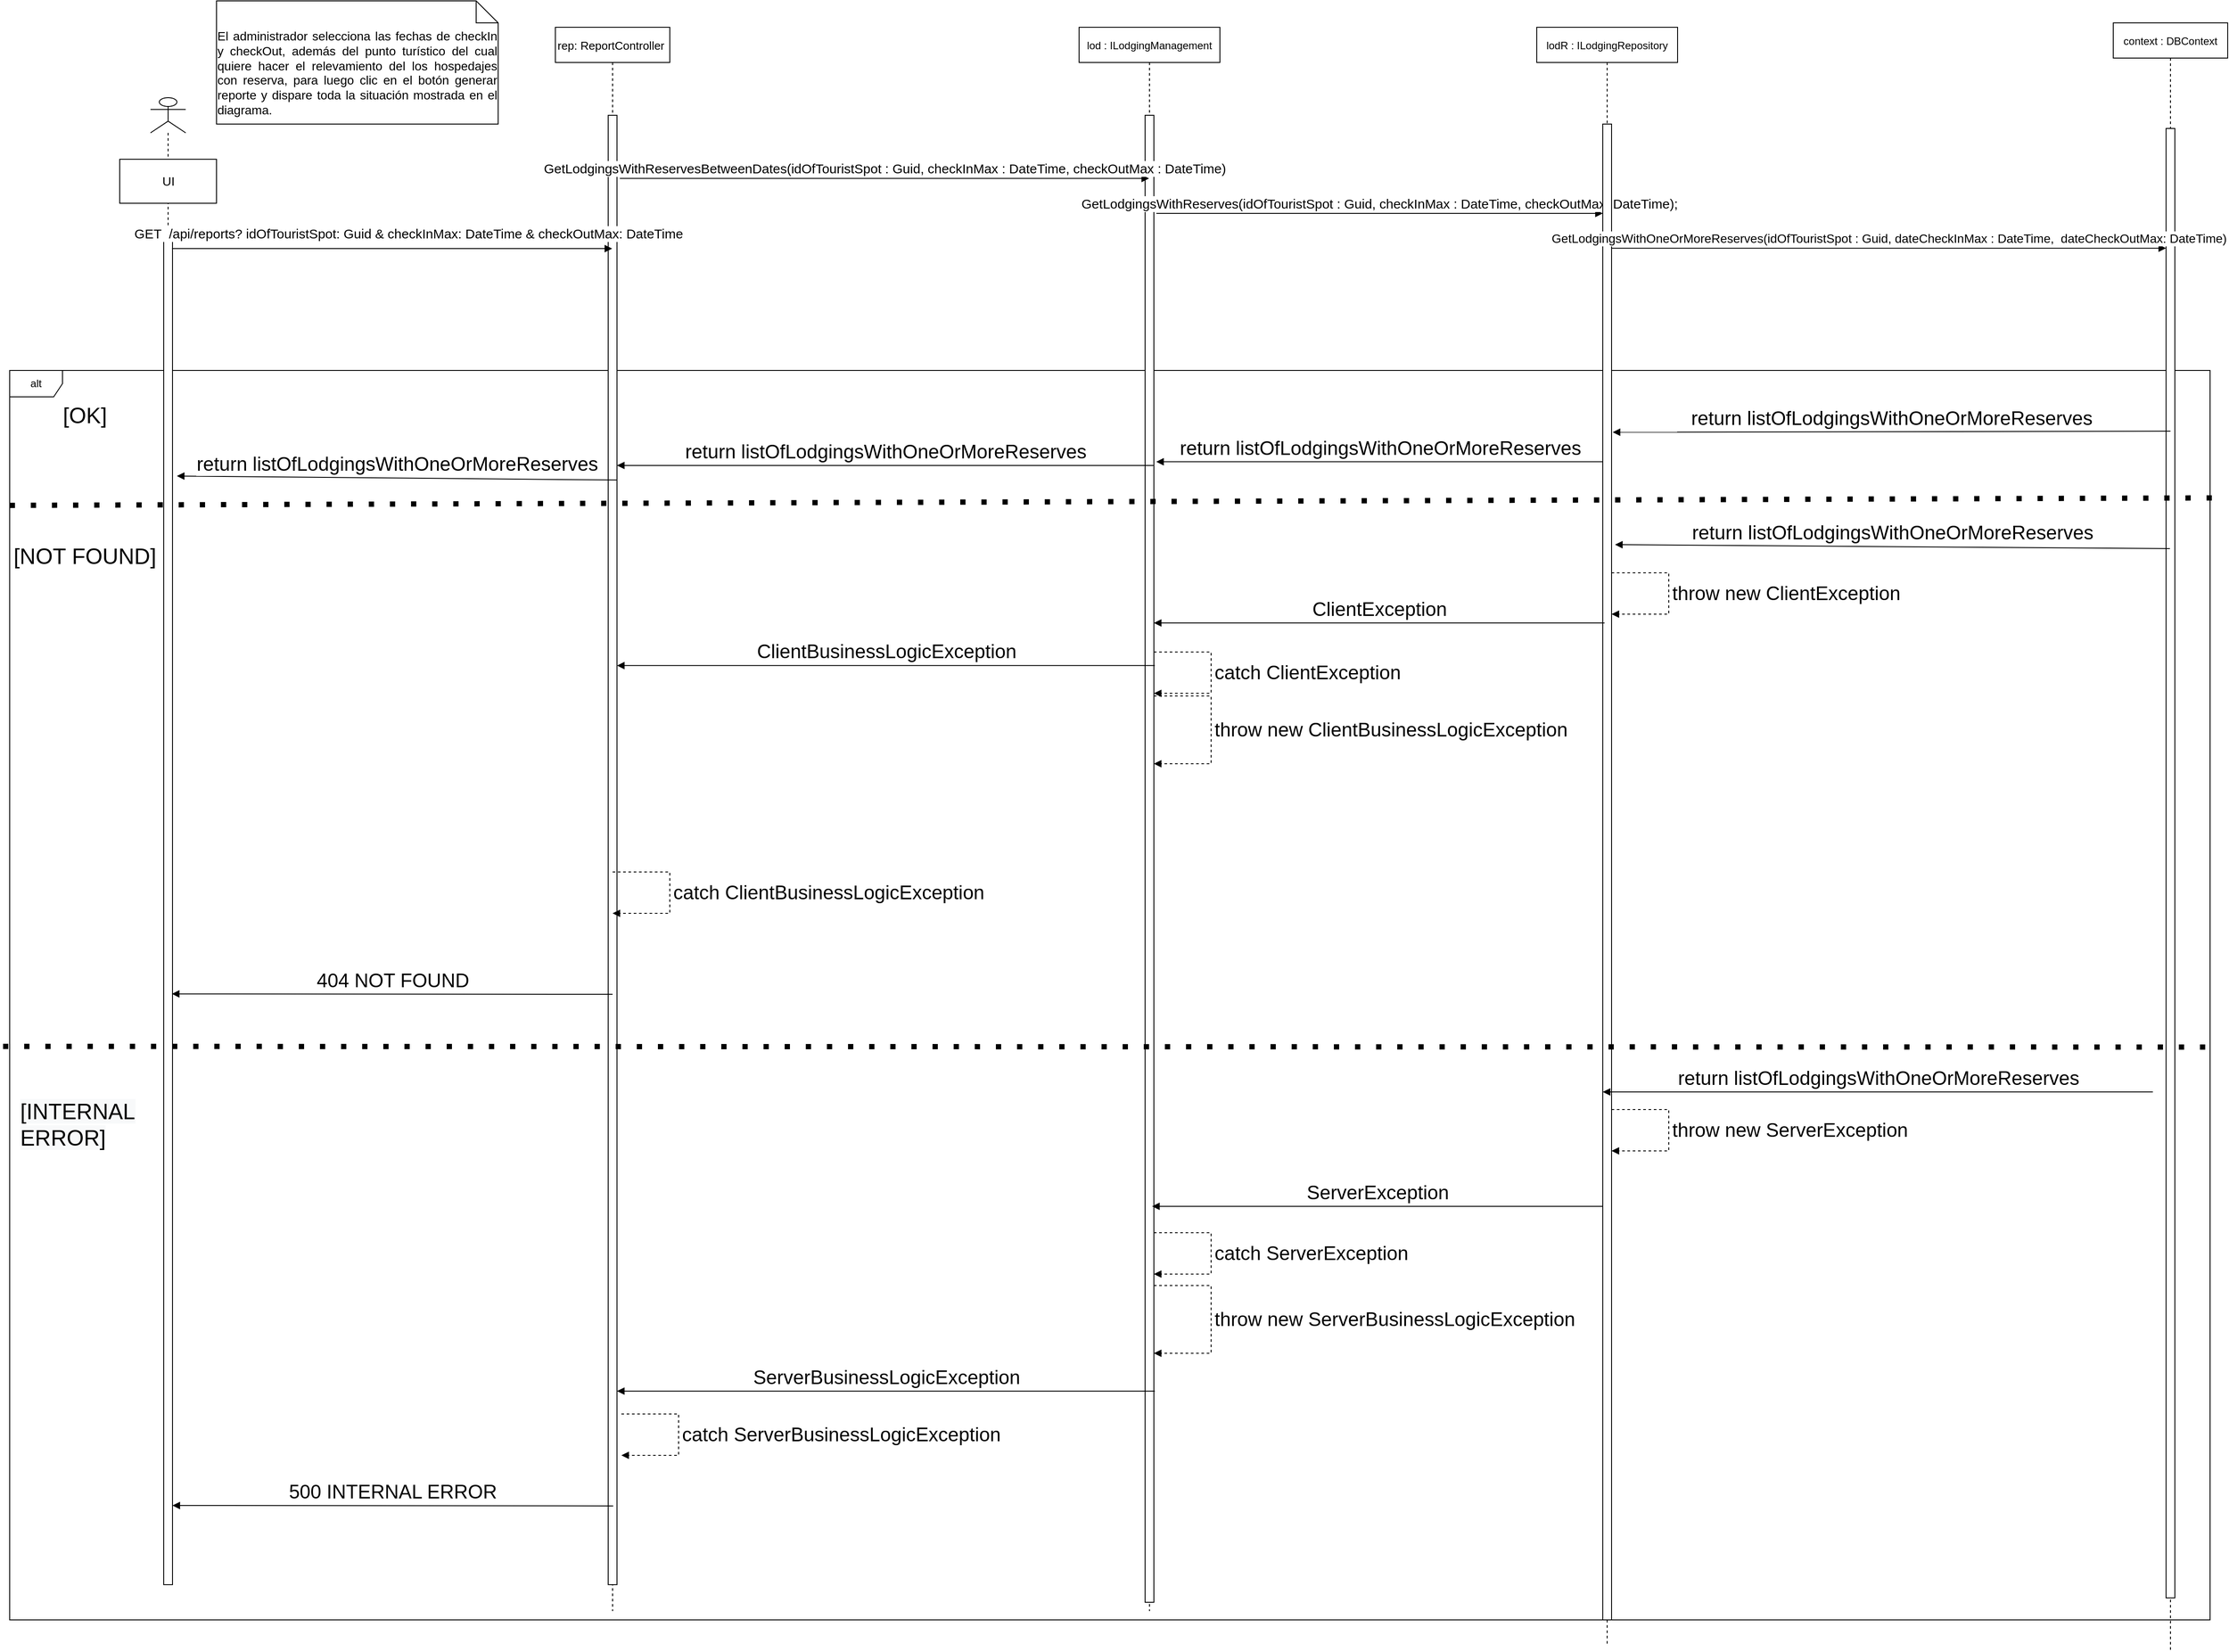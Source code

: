 <mxfile version="13.10.2" type="device"><diagram id="kgpKYQtTHZ0yAKxKKP6v" name="Page-1"><mxGraphModel dx="4666" dy="1566" grid="1" gridSize="10" guides="1" tooltips="1" connect="1" arrows="1" fold="1" page="1" pageScale="1" pageWidth="850" pageHeight="1100" math="0" shadow="0"><root><mxCell id="0"/><mxCell id="1" parent="0"/><mxCell id="B_O47FwnaMr2muYiind0-33" value="alt" style="shape=umlFrame;whiteSpace=wrap;html=1;" vertex="1" parent="1"><mxGeometry x="-950" y="440" width="2500" height="1420" as="geometry"/></mxCell><mxCell id="3nuBFxr9cyL0pnOWT2aG-1" value="rep: ReportController " style="shape=umlLifeline;perimeter=lifelinePerimeter;container=1;collapsible=0;recursiveResize=0;rounded=0;shadow=0;strokeWidth=1;fontSize=13;" parent="1" vertex="1"><mxGeometry x="-330" y="50" width="130" height="1800" as="geometry"/></mxCell><mxCell id="3nuBFxr9cyL0pnOWT2aG-2" value="" style="points=[];perimeter=orthogonalPerimeter;rounded=0;shadow=0;strokeWidth=1;" parent="3nuBFxr9cyL0pnOWT2aG-1" vertex="1"><mxGeometry x="60" y="100" width="10" height="1670" as="geometry"/></mxCell><mxCell id="3nuBFxr9cyL0pnOWT2aG-5" value="context : DBContext" style="shape=umlLifeline;perimeter=lifelinePerimeter;container=1;collapsible=0;recursiveResize=0;rounded=0;shadow=0;strokeWidth=1;" parent="1" vertex="1"><mxGeometry x="1440" y="45" width="130" height="1850" as="geometry"/></mxCell><mxCell id="3nuBFxr9cyL0pnOWT2aG-6" value="" style="points=[];perimeter=orthogonalPerimeter;rounded=0;shadow=0;strokeWidth=1;" parent="3nuBFxr9cyL0pnOWT2aG-5" vertex="1"><mxGeometry x="60" y="120" width="10" height="1670" as="geometry"/></mxCell><mxCell id="B_O47FwnaMr2muYiind0-20" value="" style="shape=umlLifeline;participant=umlActor;perimeter=lifelinePerimeter;whiteSpace=wrap;html=1;container=1;collapsible=0;recursiveResize=0;verticalAlign=top;spacingTop=36;outlineConnect=0;" vertex="1" parent="1"><mxGeometry x="-790" y="130" width="40" height="150" as="geometry"/></mxCell><mxCell id="B_O47FwnaMr2muYiind0-21" value="" style="html=1;points=[];perimeter=orthogonalPerimeter;" vertex="1" parent="1"><mxGeometry x="-775" y="280" width="10" height="1540" as="geometry"/></mxCell><mxCell id="B_O47FwnaMr2muYiind0-22" value="&lt;font style=&quot;font-size: 15px&quot;&gt;GET&amp;nbsp; /api/reports? idOfTouristSpot: Guid &amp;amp; checkInMax: DateTime &amp;amp; checkOutMax: DateTime&amp;nbsp;&lt;/font&gt;" style="html=1;verticalAlign=bottom;endArrow=block;exitX=0.94;exitY=0.014;exitDx=0;exitDy=0;exitPerimeter=0;" edge="1" parent="1" source="B_O47FwnaMr2muYiind0-21" target="3nuBFxr9cyL0pnOWT2aG-1"><mxGeometry x="0.084" y="6" width="80" relative="1" as="geometry"><mxPoint x="-570" y="420" as="sourcePoint"/><mxPoint x="-310" y="286" as="targetPoint"/><mxPoint as="offset"/></mxGeometry></mxCell><mxCell id="B_O47FwnaMr2muYiind0-23" value="lodR : ILodgingRepository" style="shape=umlLifeline;perimeter=lifelinePerimeter;container=1;collapsible=0;recursiveResize=0;rounded=0;shadow=0;strokeWidth=1;" vertex="1" parent="1"><mxGeometry x="785" y="50" width="160" height="1840" as="geometry"/></mxCell><mxCell id="B_O47FwnaMr2muYiind0-27" value="lod : ILodgingManagement" style="shape=umlLifeline;perimeter=lifelinePerimeter;container=1;collapsible=0;recursiveResize=0;rounded=0;shadow=0;strokeWidth=1;" vertex="1" parent="1"><mxGeometry x="265" y="50" width="160" height="1800" as="geometry"/></mxCell><mxCell id="B_O47FwnaMr2muYiind0-28" value="" style="points=[];perimeter=orthogonalPerimeter;rounded=0;shadow=0;strokeWidth=1;" vertex="1" parent="B_O47FwnaMr2muYiind0-27"><mxGeometry x="75" y="100" width="10" height="1690" as="geometry"/></mxCell><mxCell id="B_O47FwnaMr2muYiind0-29" value="&lt;font style=&quot;font-size: 15px&quot;&gt;GetLodgingsWithReservesBetweenDates(idOfTouristSpot : Guid, checkInMax : DateTime, checkOutMax : DateTime)&lt;/font&gt;" style="html=1;verticalAlign=bottom;endArrow=block;exitX=1.32;exitY=0.043;exitDx=0;exitDy=0;exitPerimeter=0;" edge="1" parent="1" source="3nuBFxr9cyL0pnOWT2aG-2" target="B_O47FwnaMr2muYiind0-27"><mxGeometry width="80" relative="1" as="geometry"><mxPoint x="-180" y="310" as="sourcePoint"/><mxPoint x="-100" y="310" as="targetPoint"/></mxGeometry></mxCell><mxCell id="B_O47FwnaMr2muYiind0-30" value="&lt;font style=&quot;font-size: 15px&quot;&gt;GetLodgingsWithReserves(idOfTouristSpot : Guid, checkInMax : DateTime, checkOutMax: DateTime);&lt;/font&gt;" style="html=1;verticalAlign=bottom;endArrow=block;exitX=1.28;exitY=0.066;exitDx=0;exitDy=0;exitPerimeter=0;" edge="1" parent="1" source="B_O47FwnaMr2muYiind0-28" target="B_O47FwnaMr2muYiind0-24"><mxGeometry width="80" relative="1" as="geometry"><mxPoint x="450" y="640" as="sourcePoint"/><mxPoint x="530" y="640" as="targetPoint"/></mxGeometry></mxCell><mxCell id="B_O47FwnaMr2muYiind0-24" value="" style="points=[];perimeter=orthogonalPerimeter;rounded=0;shadow=0;strokeWidth=1;" vertex="1" parent="1"><mxGeometry x="860" y="160" width="10" height="1700" as="geometry"/></mxCell><mxCell id="B_O47FwnaMr2muYiind0-32" value="&lt;font style=&quot;font-size: 14px&quot;&gt;GetLodgingsWithOneOrMoreReserves(idOfTouristSpot : Guid, dateCheckInMax : DateTime,&amp;nbsp; dateCheckOutMax: DateTime)&lt;/font&gt;" style="html=1;verticalAlign=bottom;endArrow=block;exitX=1.04;exitY=0.083;exitDx=0;exitDy=0;exitPerimeter=0;" edge="1" parent="1" source="B_O47FwnaMr2muYiind0-24" target="3nuBFxr9cyL0pnOWT2aG-6"><mxGeometry width="80" relative="1" as="geometry"><mxPoint x="950" y="300" as="sourcePoint"/><mxPoint x="1040" y="350" as="targetPoint"/></mxGeometry></mxCell><mxCell id="B_O47FwnaMr2muYiind0-34" value="" style="endArrow=none;dashed=1;html=1;dashPattern=1 3;strokeWidth=6;exitX=0;exitY=0.108;exitDx=0;exitDy=0;exitPerimeter=0;entryX=1.002;entryY=0.102;entryDx=0;entryDy=0;entryPerimeter=0;" edge="1" parent="1" source="B_O47FwnaMr2muYiind0-33" target="B_O47FwnaMr2muYiind0-33"><mxGeometry width="50" height="50" relative="1" as="geometry"><mxPoint x="-570" y="520" as="sourcePoint"/><mxPoint x="-520" y="470" as="targetPoint"/></mxGeometry></mxCell><mxCell id="B_O47FwnaMr2muYiind0-35" value="&lt;font style=&quot;font-size: 22px&quot;&gt;return listOfLodgingsWithOneOrMoreReserves&lt;/font&gt;" style="html=1;verticalAlign=bottom;endArrow=block;exitX=0.495;exitY=0.323;exitDx=0;exitDy=0;exitPerimeter=0;" edge="1" parent="1" source="3nuBFxr9cyL0pnOWT2aG-5"><mxGeometry width="80" relative="1" as="geometry"><mxPoint x="1060" y="570" as="sourcePoint"/><mxPoint x="874" y="638" as="targetPoint"/></mxGeometry></mxCell><mxCell id="B_O47FwnaMr2muYiind0-37" value="&lt;font style=&quot;font-size: 22px&quot;&gt;throw new ClientException&lt;/font&gt;" style="edgeStyle=orthogonalEdgeStyle;html=1;align=left;spacingLeft=2;endArrow=block;rounded=0;dashed=1;" edge="1" parent="1"><mxGeometry relative="1" as="geometry"><mxPoint x="870" y="670" as="sourcePoint"/><Array as="points"><mxPoint x="935" y="670"/><mxPoint x="935" y="717"/></Array><mxPoint x="870" y="717" as="targetPoint"/></mxGeometry></mxCell><mxCell id="B_O47FwnaMr2muYiind0-38" value="&lt;font style=&quot;font-size: 22px&quot;&gt;ClientException&lt;/font&gt;" style="html=1;verticalAlign=bottom;endArrow=block;" edge="1" parent="1" target="B_O47FwnaMr2muYiind0-28"><mxGeometry width="80" relative="1" as="geometry"><mxPoint x="862" y="727" as="sourcePoint"/><mxPoint x="630" y="900" as="targetPoint"/></mxGeometry></mxCell><mxCell id="B_O47FwnaMr2muYiind0-39" value="&lt;font style=&quot;font-size: 22px&quot;&gt;catch ClientException&lt;/font&gt;" style="edgeStyle=orthogonalEdgeStyle;html=1;align=left;spacingLeft=2;endArrow=block;rounded=0;dashed=1;" edge="1" parent="1"><mxGeometry relative="1" as="geometry"><mxPoint x="350" y="760" as="sourcePoint"/><Array as="points"><mxPoint x="415" y="760"/><mxPoint x="415" y="807"/></Array><mxPoint x="350" y="807" as="targetPoint"/></mxGeometry></mxCell><mxCell id="B_O47FwnaMr2muYiind0-41" value="&lt;font style=&quot;font-size: 22px&quot;&gt;throw new ClientBusinessLogicException&lt;/font&gt;" style="edgeStyle=orthogonalEdgeStyle;html=1;align=left;spacingLeft=2;endArrow=block;rounded=0;dashed=1;" edge="1" parent="1"><mxGeometry relative="1" as="geometry"><mxPoint x="350" y="810" as="sourcePoint"/><Array as="points"><mxPoint x="415" y="810"/><mxPoint x="415" y="887"/></Array><mxPoint x="350" y="887" as="targetPoint"/></mxGeometry></mxCell><mxCell id="B_O47FwnaMr2muYiind0-42" value="&lt;font style=&quot;font-size: 22px&quot;&gt;ClientBusinessLogicException&lt;/font&gt;" style="html=1;verticalAlign=bottom;endArrow=block;exitX=0.538;exitY=0.403;exitDx=0;exitDy=0;exitPerimeter=0;" edge="1" parent="1" source="B_O47FwnaMr2muYiind0-27" target="3nuBFxr9cyL0pnOWT2aG-2"><mxGeometry width="80" relative="1" as="geometry"><mxPoint x="-130" y="860" as="sourcePoint"/><mxPoint x="-50" y="860" as="targetPoint"/></mxGeometry></mxCell><mxCell id="B_O47FwnaMr2muYiind0-43" value="&lt;font style=&quot;font-size: 22px&quot;&gt;catch ClientBusinessLogicException&lt;/font&gt;" style="edgeStyle=orthogonalEdgeStyle;html=1;align=left;spacingLeft=2;endArrow=block;rounded=0;dashed=1;" edge="1" parent="1"><mxGeometry relative="1" as="geometry"><mxPoint x="-265" y="1010" as="sourcePoint"/><Array as="points"><mxPoint x="-200" y="1010"/><mxPoint x="-200" y="1057"/></Array><mxPoint x="-265" y="1057" as="targetPoint"/></mxGeometry></mxCell><mxCell id="B_O47FwnaMr2muYiind0-45" value="&lt;font style=&quot;font-size: 22px&quot;&gt;404 NOT FOUND&lt;/font&gt;" style="html=1;verticalAlign=bottom;endArrow=block;entryX=0.929;entryY=0.564;entryDx=0;entryDy=0;entryPerimeter=0;" edge="1" parent="1" target="B_O47FwnaMr2muYiind0-21"><mxGeometry width="80" relative="1" as="geometry"><mxPoint x="-265" y="1149" as="sourcePoint"/><mxPoint x="-730" y="1150" as="targetPoint"/></mxGeometry></mxCell><mxCell id="B_O47FwnaMr2muYiind0-46" value="&lt;font style=&quot;font-size: 25px&quot;&gt;[OK]&lt;/font&gt;" style="text;html=1;align=center;verticalAlign=middle;resizable=0;points=[];autosize=1;" vertex="1" parent="1"><mxGeometry x="-900" y="480" width="70" height="20" as="geometry"/></mxCell><mxCell id="B_O47FwnaMr2muYiind0-47" value="&lt;font style=&quot;font-size: 25px&quot;&gt;[NOT FOUND]&lt;/font&gt;" style="text;html=1;align=center;verticalAlign=middle;resizable=0;points=[];autosize=1;" vertex="1" parent="1"><mxGeometry x="-955" y="640" width="180" height="20" as="geometry"/></mxCell><mxCell id="B_O47FwnaMr2muYiind0-48" value="" style="endArrow=none;dashed=1;html=1;dashPattern=1 3;strokeWidth=6;exitX=-0.003;exitY=0.541;exitDx=0;exitDy=0;exitPerimeter=0;" edge="1" parent="1" source="B_O47FwnaMr2muYiind0-33"><mxGeometry width="50" height="50" relative="1" as="geometry"><mxPoint x="-670" y="1400" as="sourcePoint"/><mxPoint x="1558" y="1209" as="targetPoint"/></mxGeometry></mxCell><mxCell id="B_O47FwnaMr2muYiind0-49" value="&lt;span style=&quot;color: rgb(0 , 0 , 0) ; font-family: &amp;#34;helvetica&amp;#34; ; font-size: 25px ; font-style: normal ; font-weight: 400 ; letter-spacing: normal ; text-align: center ; text-indent: 0px ; text-transform: none ; word-spacing: 0px ; background-color: rgb(248 , 249 , 250) ; display: inline ; float: none&quot;&gt;[INTERNAL ERROR]&lt;/span&gt;" style="text;whiteSpace=wrap;html=1;" vertex="1" parent="1"><mxGeometry x="-940" y="1260" width="190" height="30" as="geometry"/></mxCell><mxCell id="B_O47FwnaMr2muYiind0-52" value="&lt;font style=&quot;font-size: 22px&quot;&gt;return listOfLodgingsWithOneOrMoreReserves&lt;/font&gt;" style="html=1;verticalAlign=bottom;endArrow=block;exitX=0.5;exitY=0.215;exitDx=0;exitDy=0;exitPerimeter=0;" edge="1" parent="1"><mxGeometry width="80" relative="1" as="geometry"><mxPoint x="1485" y="1260.0" as="sourcePoint"/><mxPoint x="860" y="1260.0" as="targetPoint"/></mxGeometry></mxCell><mxCell id="B_O47FwnaMr2muYiind0-53" value="&lt;span style=&quot;font-size: 22px&quot;&gt;ServerException&lt;/span&gt;" style="html=1;verticalAlign=bottom;endArrow=block;" edge="1" parent="1"><mxGeometry width="80" relative="1" as="geometry"><mxPoint x="860" y="1390.0" as="sourcePoint"/><mxPoint x="348" y="1390.0" as="targetPoint"/></mxGeometry></mxCell><mxCell id="B_O47FwnaMr2muYiind0-54" value="&lt;font style=&quot;font-size: 22px&quot;&gt;throw new ServerException&lt;/font&gt;" style="edgeStyle=orthogonalEdgeStyle;html=1;align=left;spacingLeft=2;endArrow=block;rounded=0;dashed=1;" edge="1" parent="1"><mxGeometry relative="1" as="geometry"><mxPoint x="870" y="1280" as="sourcePoint"/><Array as="points"><mxPoint x="935" y="1280"/><mxPoint x="935" y="1327"/></Array><mxPoint x="870" y="1327.0" as="targetPoint"/></mxGeometry></mxCell><mxCell id="B_O47FwnaMr2muYiind0-55" value="&lt;font style=&quot;font-size: 22px&quot;&gt;catch ServerException&lt;/font&gt;" style="edgeStyle=orthogonalEdgeStyle;html=1;align=left;spacingLeft=2;endArrow=block;rounded=0;dashed=1;" edge="1" parent="1"><mxGeometry relative="1" as="geometry"><mxPoint x="350" y="1420" as="sourcePoint"/><Array as="points"><mxPoint x="415" y="1420"/><mxPoint x="415" y="1467"/></Array><mxPoint x="350" y="1467.0" as="targetPoint"/></mxGeometry></mxCell><mxCell id="B_O47FwnaMr2muYiind0-56" value="&lt;font style=&quot;font-size: 22px&quot;&gt;throw new ServerBusinessLogicException&lt;/font&gt;" style="edgeStyle=orthogonalEdgeStyle;html=1;align=left;spacingLeft=2;endArrow=block;rounded=0;dashed=1;" edge="1" parent="1"><mxGeometry relative="1" as="geometry"><mxPoint x="350" y="1480" as="sourcePoint"/><Array as="points"><mxPoint x="415" y="1480"/><mxPoint x="415" y="1557"/></Array><mxPoint x="350" y="1557.0" as="targetPoint"/></mxGeometry></mxCell><mxCell id="B_O47FwnaMr2muYiind0-57" value="&lt;font style=&quot;font-size: 22px&quot;&gt;ServerBusinessLogicException&lt;/font&gt;" style="html=1;verticalAlign=bottom;endArrow=block;exitX=0.538;exitY=0.403;exitDx=0;exitDy=0;exitPerimeter=0;" edge="1" parent="1"><mxGeometry width="80" relative="1" as="geometry"><mxPoint x="351.08" y="1600.0" as="sourcePoint"/><mxPoint x="-260" y="1600.0" as="targetPoint"/></mxGeometry></mxCell><mxCell id="B_O47FwnaMr2muYiind0-58" value="&lt;font style=&quot;font-size: 22px&quot;&gt;catch ServerBusinessLogicException&lt;/font&gt;" style="edgeStyle=orthogonalEdgeStyle;html=1;align=left;spacingLeft=2;endArrow=block;rounded=0;dashed=1;" edge="1" parent="1"><mxGeometry relative="1" as="geometry"><mxPoint x="-255" y="1626" as="sourcePoint"/><Array as="points"><mxPoint x="-190" y="1626"/><mxPoint x="-190" y="1673"/></Array><mxPoint x="-255" y="1673.0" as="targetPoint"/></mxGeometry></mxCell><mxCell id="B_O47FwnaMr2muYiind0-59" value="&lt;span style=&quot;font-size: 22px&quot;&gt;500 INTERNAL ERROR&lt;/span&gt;" style="html=1;verticalAlign=bottom;endArrow=block;entryX=0.929;entryY=0.564;entryDx=0;entryDy=0;entryPerimeter=0;" edge="1" parent="1"><mxGeometry width="80" relative="1" as="geometry"><mxPoint x="-264.29" y="1730.44" as="sourcePoint"/><mxPoint x="-765.0" y="1730" as="targetPoint"/></mxGeometry></mxCell><mxCell id="B_O47FwnaMr2muYiind0-60" value="&lt;font style=&quot;font-size: 22px&quot;&gt;return listOfLodgingsWithOneOrMoreReserves&lt;/font&gt;" style="html=1;verticalAlign=bottom;endArrow=block;exitX=0.5;exitY=0.206;exitDx=0;exitDy=0;exitPerimeter=0;entryX=1.133;entryY=0.206;entryDx=0;entryDy=0;entryPerimeter=0;" edge="1" parent="1" source="3nuBFxr9cyL0pnOWT2aG-6" target="B_O47FwnaMr2muYiind0-24"><mxGeometry width="80" relative="1" as="geometry"><mxPoint x="1514.35" y="652.55" as="sourcePoint"/><mxPoint x="884" y="648" as="targetPoint"/></mxGeometry></mxCell><mxCell id="B_O47FwnaMr2muYiind0-61" value="&lt;font style=&quot;font-size: 22px&quot;&gt;return listOfLodgingsWithOneOrMoreReserves&lt;/font&gt;" style="html=1;verticalAlign=bottom;endArrow=block;entryX=1.267;entryY=0.233;entryDx=0;entryDy=0;entryPerimeter=0;" edge="1" parent="1" source="B_O47FwnaMr2muYiind0-24" target="B_O47FwnaMr2muYiind0-28"><mxGeometry width="80" relative="1" as="geometry"><mxPoint x="1524.35" y="662.55" as="sourcePoint"/><mxPoint x="894" y="658" as="targetPoint"/></mxGeometry></mxCell><mxCell id="B_O47FwnaMr2muYiind0-62" value="&lt;font style=&quot;font-size: 22px&quot;&gt;return listOfLodgingsWithOneOrMoreReserves&lt;/font&gt;" style="html=1;verticalAlign=bottom;endArrow=block;" edge="1" parent="1"><mxGeometry width="80" relative="1" as="geometry"><mxPoint x="350" y="548" as="sourcePoint"/><mxPoint x="-260" y="548" as="targetPoint"/></mxGeometry></mxCell><mxCell id="B_O47FwnaMr2muYiind0-64" value="&lt;font style=&quot;font-size: 22px&quot;&gt;return listOfLodgingsWithOneOrMoreReserves&lt;/font&gt;" style="html=1;verticalAlign=bottom;endArrow=block;exitX=0.495;exitY=0.323;exitDx=0;exitDy=0;exitPerimeter=0;" edge="1" parent="1"><mxGeometry width="80" relative="1" as="geometry"><mxPoint x="-259.65" y="564.55" as="sourcePoint"/><mxPoint x="-760" y="560" as="targetPoint"/></mxGeometry></mxCell><mxCell id="B_O47FwnaMr2muYiind0-68" value="UI" style="html=1;fontSize=14;" vertex="1" parent="1"><mxGeometry x="-825" y="200" width="110" height="50" as="geometry"/></mxCell><mxCell id="B_O47FwnaMr2muYiind0-69" value="&lt;div style=&quot;text-align: justify&quot;&gt;&lt;span&gt;El administrador selecciona las fechas de checkIn y checkOut, además del punto turístico del cual quiere hacer el relevamiento del los hospedajes con reserva, para luego clic en el botón&amp;nbsp;generar reporte y dispare toda la situación&amp;nbsp;mostrada en el diagrama.&amp;nbsp;&lt;/span&gt;&lt;/div&gt;" style="shape=note2;boundedLbl=1;whiteSpace=wrap;html=1;size=25;verticalAlign=top;align=center;fontSize=14;" vertex="1" parent="1"><mxGeometry x="-715" y="20" width="320" height="140" as="geometry"/></mxCell></root></mxGraphModel></diagram></mxfile>